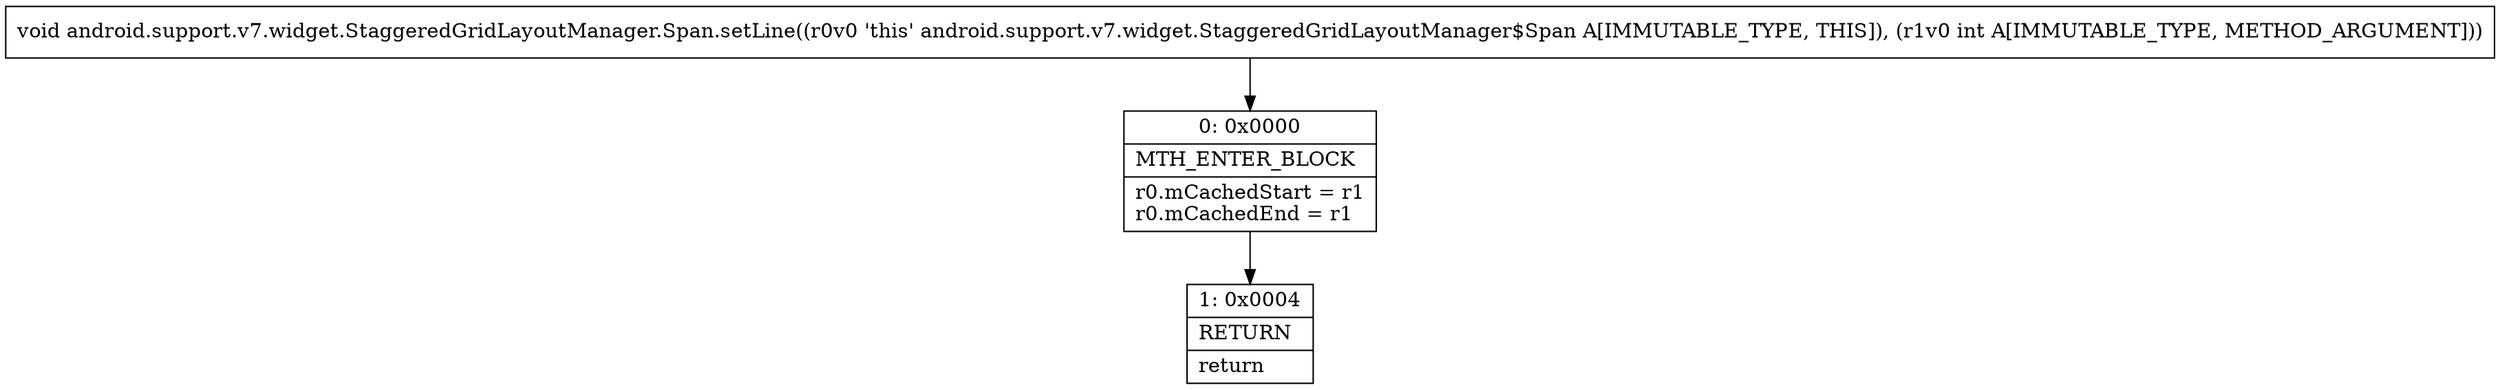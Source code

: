 digraph "CFG forandroid.support.v7.widget.StaggeredGridLayoutManager.Span.setLine(I)V" {
Node_0 [shape=record,label="{0\:\ 0x0000|MTH_ENTER_BLOCK\l|r0.mCachedStart = r1\lr0.mCachedEnd = r1\l}"];
Node_1 [shape=record,label="{1\:\ 0x0004|RETURN\l|return\l}"];
MethodNode[shape=record,label="{void android.support.v7.widget.StaggeredGridLayoutManager.Span.setLine((r0v0 'this' android.support.v7.widget.StaggeredGridLayoutManager$Span A[IMMUTABLE_TYPE, THIS]), (r1v0 int A[IMMUTABLE_TYPE, METHOD_ARGUMENT])) }"];
MethodNode -> Node_0;
Node_0 -> Node_1;
}


